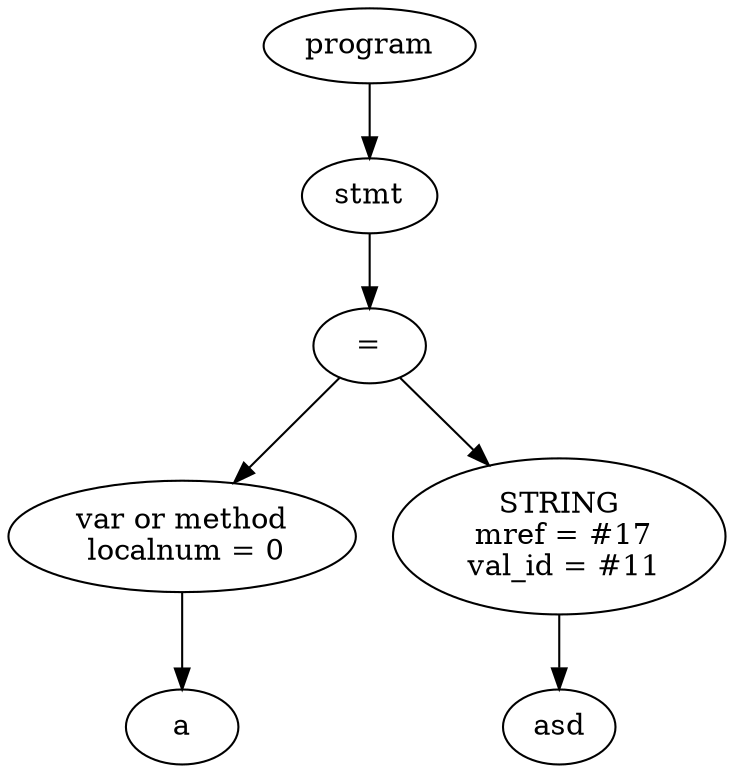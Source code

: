 digraph G {
Id010E9D60 [label="program"]
Id010F3CE0 [label="stmt"]
Id010F3C80 [label="="]
Id010F3BC0 [label="var or method\n localnum = 0"]
IdVal010F3BC0 [label="a"]
Id010F3BC0->IdVal010F3BC0
Id010F3C20 [label="STRING\n mref = #17\n val_id = #11"]
IdVal010F3C20 [label="asd"]
Id010F3C20->IdVal010F3C20
Id010F3C80->Id010F3BC0
Id010F3C80->Id010F3C20
Id010F3CE0->Id010F3C80
Id010E9D60->Id010F3CE0
}